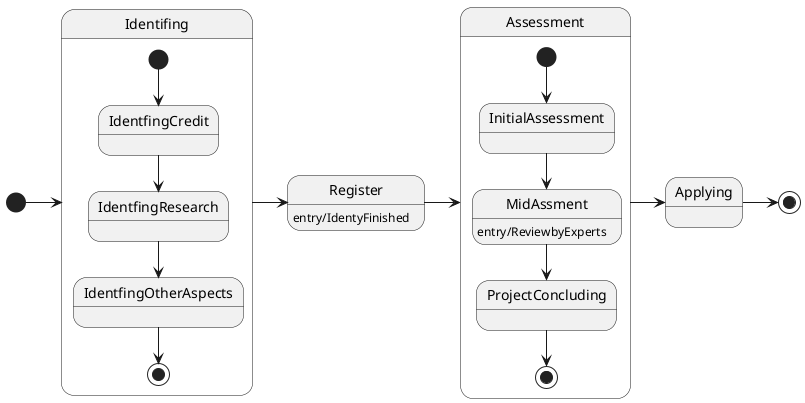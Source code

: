 @startuml REsearchProject
[*] -> Identifing            
state Identifing {           
  [*] --> IdentfingCredit    
  IdentfingCredit --> IdentfingResearch
  IdentfingResearch --> IdentfingOtherAspects
  IdentfingOtherAspects --> [*]    
}                                            
                                   
Identifing -> Register             
Register: entry/IdentyFinished     
                                   
Register -> Assessment             
state Assessment {                           
  [*] --> InitialAssessment                  
  InitialAssessment --> MidAssment           
  MidAssment: entry/ReviewbyExperts          
  MidAssment --> ProjectConcluding           
  ProjectConcluding --> [*]                  
}                                            
                                             
Assessment -> Applying                       
Applying -> [*]                              
@enduml                                      